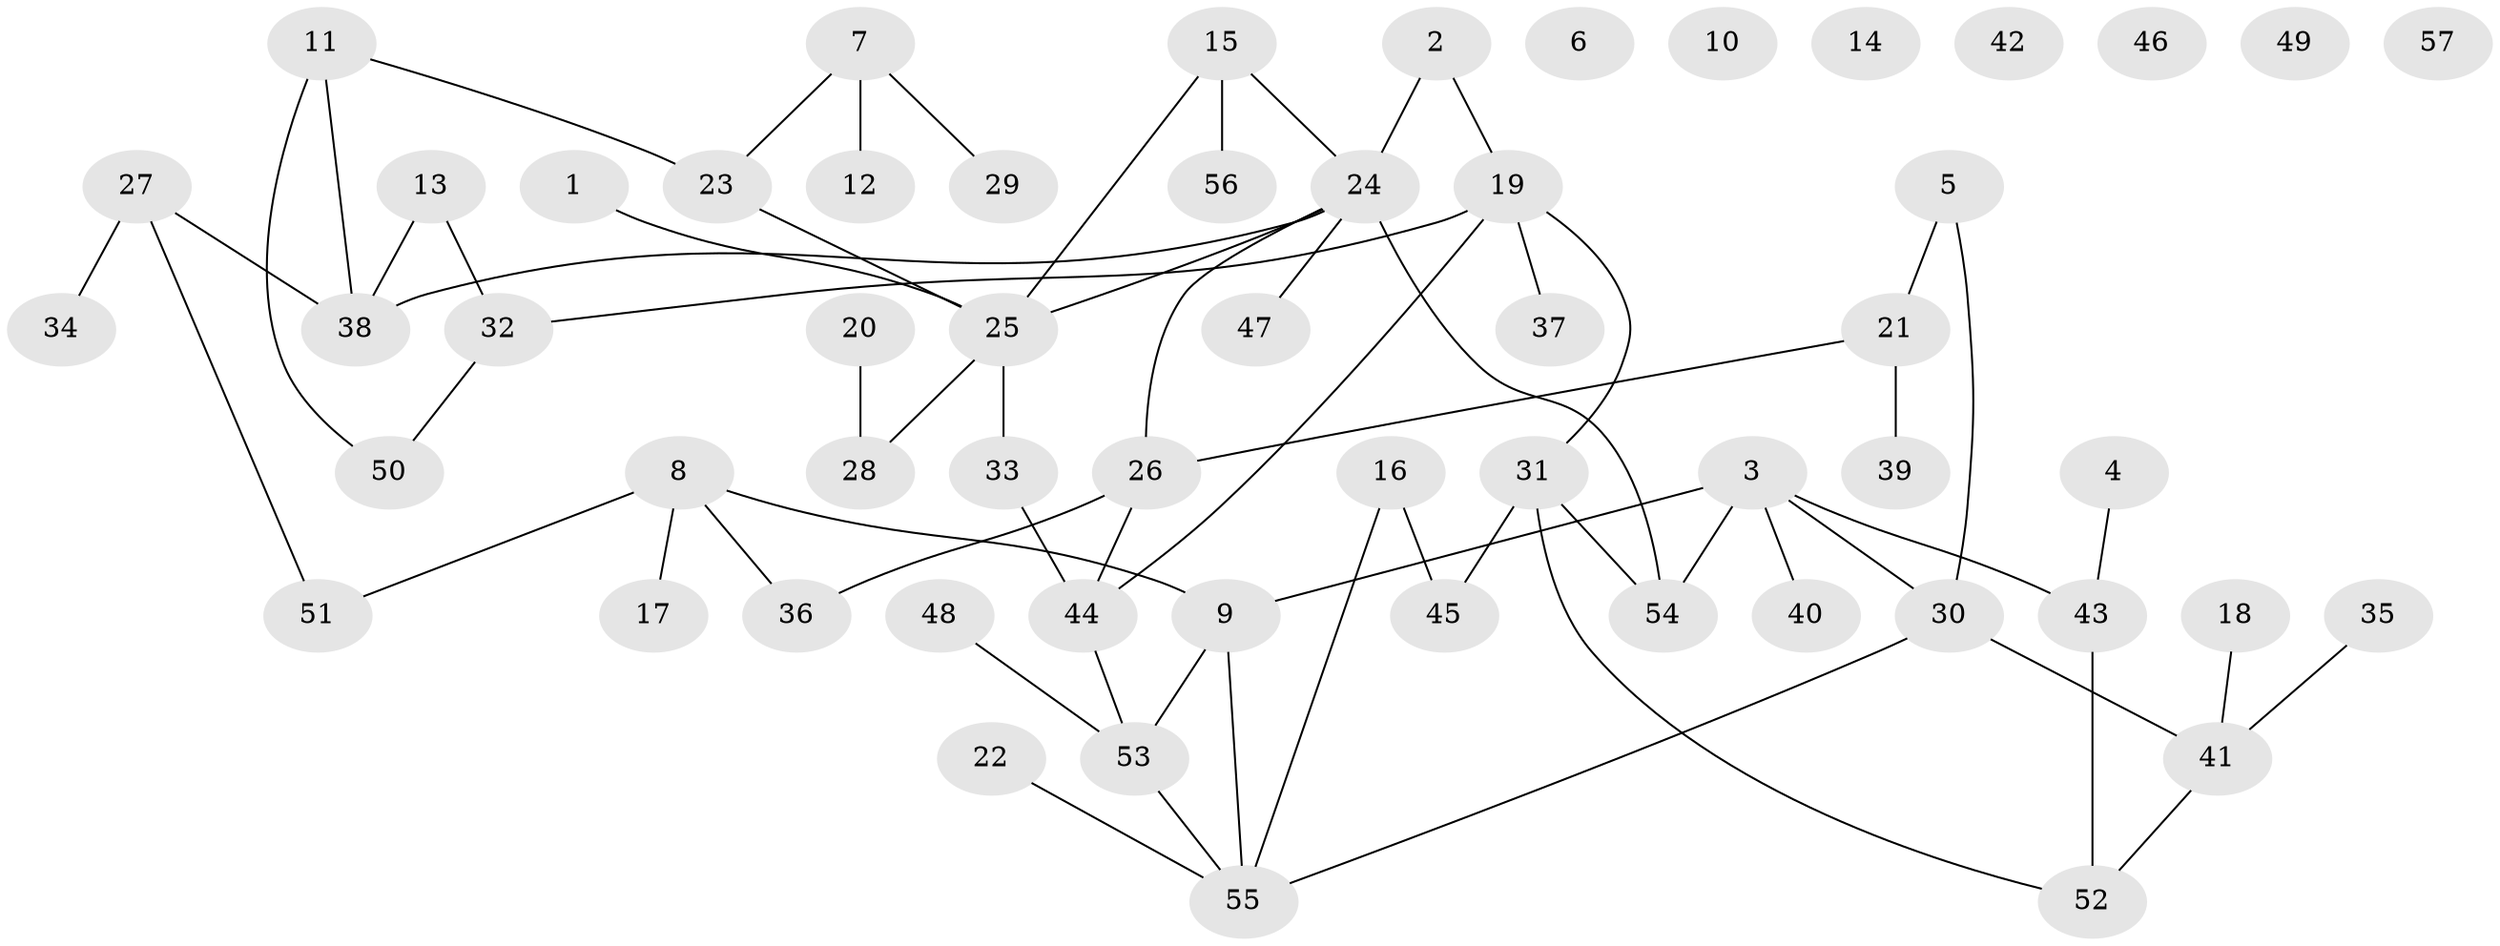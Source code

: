 // coarse degree distribution, {5: 0.16666666666666666, 7: 0.08333333333333333, 4: 0.16666666666666666, 2: 0.3333333333333333, 3: 0.16666666666666666, 1: 0.08333333333333333}
// Generated by graph-tools (version 1.1) at 2025/47/03/04/25 22:47:58]
// undirected, 57 vertices, 65 edges
graph export_dot {
  node [color=gray90,style=filled];
  1;
  2;
  3;
  4;
  5;
  6;
  7;
  8;
  9;
  10;
  11;
  12;
  13;
  14;
  15;
  16;
  17;
  18;
  19;
  20;
  21;
  22;
  23;
  24;
  25;
  26;
  27;
  28;
  29;
  30;
  31;
  32;
  33;
  34;
  35;
  36;
  37;
  38;
  39;
  40;
  41;
  42;
  43;
  44;
  45;
  46;
  47;
  48;
  49;
  50;
  51;
  52;
  53;
  54;
  55;
  56;
  57;
  1 -- 25;
  2 -- 19;
  2 -- 24;
  3 -- 9;
  3 -- 30;
  3 -- 40;
  3 -- 43;
  3 -- 54;
  4 -- 43;
  5 -- 21;
  5 -- 30;
  7 -- 12;
  7 -- 23;
  7 -- 29;
  8 -- 9;
  8 -- 17;
  8 -- 36;
  8 -- 51;
  9 -- 53;
  9 -- 55;
  11 -- 23;
  11 -- 38;
  11 -- 50;
  13 -- 32;
  13 -- 38;
  15 -- 24;
  15 -- 25;
  15 -- 56;
  16 -- 45;
  16 -- 55;
  18 -- 41;
  19 -- 31;
  19 -- 32;
  19 -- 37;
  19 -- 44;
  20 -- 28;
  21 -- 26;
  21 -- 39;
  22 -- 55;
  23 -- 25;
  24 -- 25;
  24 -- 26;
  24 -- 38;
  24 -- 47;
  24 -- 54;
  25 -- 28;
  25 -- 33;
  26 -- 36;
  26 -- 44;
  27 -- 34;
  27 -- 38;
  27 -- 51;
  30 -- 41;
  30 -- 55;
  31 -- 45;
  31 -- 52;
  31 -- 54;
  32 -- 50;
  33 -- 44;
  35 -- 41;
  41 -- 52;
  43 -- 52;
  44 -- 53;
  48 -- 53;
  53 -- 55;
}
